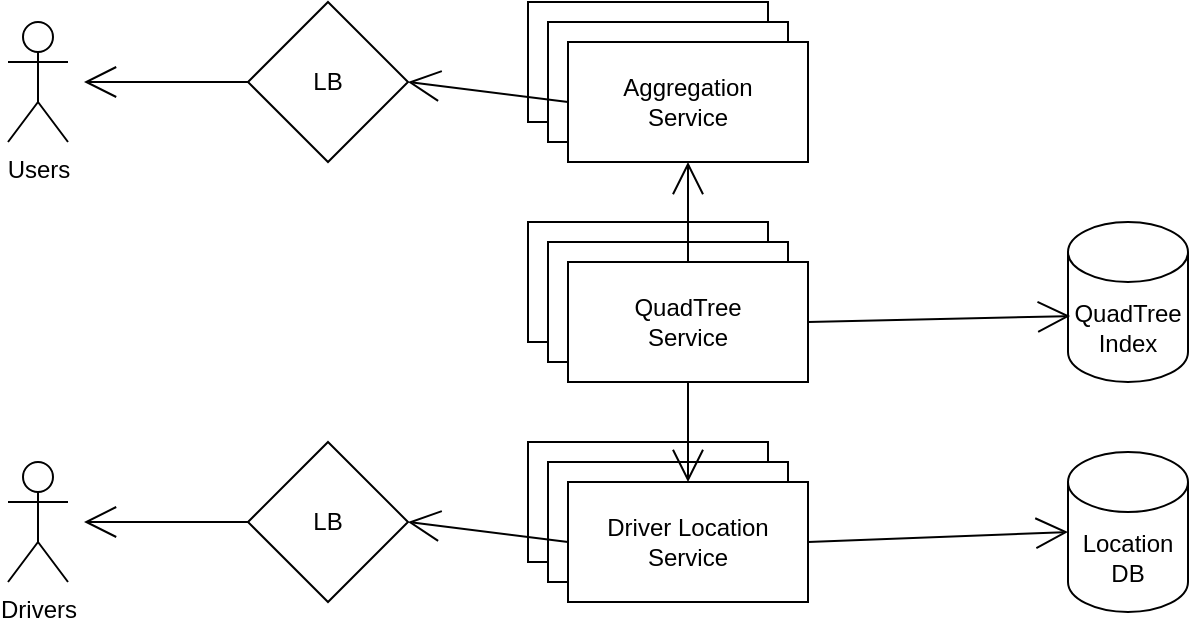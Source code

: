 <mxfile version="15.3.5" type="github">
  <diagram id="Qt3uoE0DWcE7c9tcOyd0" name="Page-1">
    <mxGraphModel dx="786" dy="514" grid="1" gridSize="10" guides="1" tooltips="1" connect="1" arrows="1" fold="1" page="1" pageScale="1" pageWidth="1100" pageHeight="850" math="0" shadow="0">
      <root>
        <mxCell id="0" />
        <mxCell id="1" parent="0" />
        <mxCell id="QFJzrtwfQx3YCAmN0TuH-2" value="Users" style="shape=umlActor;verticalLabelPosition=bottom;verticalAlign=top;html=1;outlineConnect=0;hachureGap=4;pointerEvents=0;" vertex="1" parent="1">
          <mxGeometry x="60" y="170" width="30" height="60" as="geometry" />
        </mxCell>
        <mxCell id="QFJzrtwfQx3YCAmN0TuH-4" value="Drivers" style="shape=umlActor;verticalLabelPosition=bottom;verticalAlign=top;html=1;outlineConnect=0;hachureGap=4;pointerEvents=0;" vertex="1" parent="1">
          <mxGeometry x="60" y="390" width="30" height="60" as="geometry" />
        </mxCell>
        <mxCell id="QFJzrtwfQx3YCAmN0TuH-7" value="" style="group" vertex="1" connectable="0" parent="1">
          <mxGeometry x="320" y="160" width="140" height="80" as="geometry" />
        </mxCell>
        <mxCell id="QFJzrtwfQx3YCAmN0TuH-1" value="Aggregation&lt;br&gt;Service" style="rounded=0;whiteSpace=wrap;html=1;hachureGap=4;pointerEvents=0;" vertex="1" parent="QFJzrtwfQx3YCAmN0TuH-7">
          <mxGeometry width="120" height="60" as="geometry" />
        </mxCell>
        <mxCell id="QFJzrtwfQx3YCAmN0TuH-5" value="Aggregation&lt;br&gt;Service" style="rounded=0;whiteSpace=wrap;html=1;hachureGap=4;pointerEvents=0;" vertex="1" parent="QFJzrtwfQx3YCAmN0TuH-7">
          <mxGeometry x="10" y="10" width="120" height="60" as="geometry" />
        </mxCell>
        <mxCell id="QFJzrtwfQx3YCAmN0TuH-6" value="Aggregation&lt;br&gt;Service" style="rounded=0;whiteSpace=wrap;html=1;hachureGap=4;pointerEvents=0;" vertex="1" parent="QFJzrtwfQx3YCAmN0TuH-7">
          <mxGeometry x="20" y="20" width="120" height="60" as="geometry" />
        </mxCell>
        <mxCell id="QFJzrtwfQx3YCAmN0TuH-21" style="edgeStyle=none;curved=1;rounded=0;orthogonalLoop=1;jettySize=auto;html=1;exitX=0;exitY=0.5;exitDx=0;exitDy=0;endArrow=open;startSize=14;endSize=14;sourcePerimeterSpacing=8;targetPerimeterSpacing=8;" edge="1" parent="1" source="QFJzrtwfQx3YCAmN0TuH-8" target="QFJzrtwfQx3YCAmN0TuH-2">
          <mxGeometry relative="1" as="geometry">
            <mxPoint x="100" y="200" as="targetPoint" />
          </mxGeometry>
        </mxCell>
        <mxCell id="QFJzrtwfQx3YCAmN0TuH-8" value="LB" style="rhombus;whiteSpace=wrap;html=1;hachureGap=4;pointerEvents=0;" vertex="1" parent="1">
          <mxGeometry x="180" y="160" width="80" height="80" as="geometry" />
        </mxCell>
        <mxCell id="QFJzrtwfQx3YCAmN0TuH-9" value="" style="group" vertex="1" connectable="0" parent="1">
          <mxGeometry x="320" y="270" width="140" height="80" as="geometry" />
        </mxCell>
        <mxCell id="QFJzrtwfQx3YCAmN0TuH-10" value="Aggregation&lt;br&gt;Service" style="rounded=0;whiteSpace=wrap;html=1;hachureGap=4;pointerEvents=0;" vertex="1" parent="QFJzrtwfQx3YCAmN0TuH-9">
          <mxGeometry width="120" height="60" as="geometry" />
        </mxCell>
        <mxCell id="QFJzrtwfQx3YCAmN0TuH-11" value="Aggregation&lt;br&gt;Service" style="rounded=0;whiteSpace=wrap;html=1;hachureGap=4;pointerEvents=0;" vertex="1" parent="QFJzrtwfQx3YCAmN0TuH-9">
          <mxGeometry x="10" y="10" width="120" height="60" as="geometry" />
        </mxCell>
        <mxCell id="QFJzrtwfQx3YCAmN0TuH-12" value="QuadTree&lt;br&gt;Service" style="rounded=0;whiteSpace=wrap;html=1;hachureGap=4;pointerEvents=0;" vertex="1" parent="QFJzrtwfQx3YCAmN0TuH-9">
          <mxGeometry x="20" y="20" width="120" height="60" as="geometry" />
        </mxCell>
        <mxCell id="QFJzrtwfQx3YCAmN0TuH-13" value="" style="group" vertex="1" connectable="0" parent="1">
          <mxGeometry x="320" y="380" width="140" height="80" as="geometry" />
        </mxCell>
        <mxCell id="QFJzrtwfQx3YCAmN0TuH-14" value="Aggregation&lt;br&gt;Service" style="rounded=0;whiteSpace=wrap;html=1;hachureGap=4;pointerEvents=0;" vertex="1" parent="QFJzrtwfQx3YCAmN0TuH-13">
          <mxGeometry width="120" height="60" as="geometry" />
        </mxCell>
        <mxCell id="QFJzrtwfQx3YCAmN0TuH-15" value="Aggregation&lt;br&gt;Service" style="rounded=0;whiteSpace=wrap;html=1;hachureGap=4;pointerEvents=0;" vertex="1" parent="QFJzrtwfQx3YCAmN0TuH-13">
          <mxGeometry x="10" y="10" width="120" height="60" as="geometry" />
        </mxCell>
        <mxCell id="QFJzrtwfQx3YCAmN0TuH-16" value="Driver Location&lt;br&gt;Service" style="rounded=0;whiteSpace=wrap;html=1;hachureGap=4;pointerEvents=0;" vertex="1" parent="QFJzrtwfQx3YCAmN0TuH-13">
          <mxGeometry x="20" y="20" width="120" height="60" as="geometry" />
        </mxCell>
        <mxCell id="QFJzrtwfQx3YCAmN0TuH-17" value="QuadTree&lt;br&gt;Index" style="shape=cylinder3;whiteSpace=wrap;html=1;boundedLbl=1;backgroundOutline=1;size=15;hachureGap=4;pointerEvents=0;" vertex="1" parent="1">
          <mxGeometry x="590" y="270" width="60" height="80" as="geometry" />
        </mxCell>
        <mxCell id="QFJzrtwfQx3YCAmN0TuH-18" style="edgeStyle=none;curved=1;rounded=0;orthogonalLoop=1;jettySize=auto;html=1;exitX=1;exitY=0.5;exitDx=0;exitDy=0;entryX=0.017;entryY=0.588;entryDx=0;entryDy=0;entryPerimeter=0;endArrow=open;startSize=14;endSize=14;sourcePerimeterSpacing=8;targetPerimeterSpacing=8;" edge="1" parent="1" source="QFJzrtwfQx3YCAmN0TuH-12" target="QFJzrtwfQx3YCAmN0TuH-17">
          <mxGeometry relative="1" as="geometry" />
        </mxCell>
        <mxCell id="QFJzrtwfQx3YCAmN0TuH-22" style="edgeStyle=none;curved=1;rounded=0;orthogonalLoop=1;jettySize=auto;html=1;exitX=0;exitY=0.5;exitDx=0;exitDy=0;endArrow=open;startSize=14;endSize=14;sourcePerimeterSpacing=8;targetPerimeterSpacing=8;" edge="1" parent="1" source="QFJzrtwfQx3YCAmN0TuH-19" target="QFJzrtwfQx3YCAmN0TuH-4">
          <mxGeometry relative="1" as="geometry" />
        </mxCell>
        <mxCell id="QFJzrtwfQx3YCAmN0TuH-19" value="LB" style="rhombus;whiteSpace=wrap;html=1;hachureGap=4;pointerEvents=0;" vertex="1" parent="1">
          <mxGeometry x="180" y="380" width="80" height="80" as="geometry" />
        </mxCell>
        <mxCell id="QFJzrtwfQx3YCAmN0TuH-23" style="edgeStyle=none;curved=1;rounded=0;orthogonalLoop=1;jettySize=auto;html=1;exitX=0;exitY=0.5;exitDx=0;exitDy=0;entryX=1;entryY=0.5;entryDx=0;entryDy=0;endArrow=open;startSize=14;endSize=14;sourcePerimeterSpacing=8;targetPerimeterSpacing=8;" edge="1" parent="1" source="QFJzrtwfQx3YCAmN0TuH-6" target="QFJzrtwfQx3YCAmN0TuH-8">
          <mxGeometry relative="1" as="geometry" />
        </mxCell>
        <mxCell id="QFJzrtwfQx3YCAmN0TuH-24" style="edgeStyle=none;curved=1;rounded=0;orthogonalLoop=1;jettySize=auto;html=1;exitX=0.5;exitY=0;exitDx=0;exitDy=0;endArrow=open;startSize=14;endSize=14;sourcePerimeterSpacing=8;targetPerimeterSpacing=8;" edge="1" parent="1" source="QFJzrtwfQx3YCAmN0TuH-12">
          <mxGeometry relative="1" as="geometry">
            <mxPoint x="400" y="240" as="targetPoint" />
          </mxGeometry>
        </mxCell>
        <mxCell id="QFJzrtwfQx3YCAmN0TuH-25" style="edgeStyle=none;curved=1;rounded=0;orthogonalLoop=1;jettySize=auto;html=1;exitX=0.5;exitY=1;exitDx=0;exitDy=0;endArrow=open;startSize=14;endSize=14;sourcePerimeterSpacing=8;targetPerimeterSpacing=8;" edge="1" parent="1" source="QFJzrtwfQx3YCAmN0TuH-12">
          <mxGeometry relative="1" as="geometry">
            <mxPoint x="400" y="400" as="targetPoint" />
          </mxGeometry>
        </mxCell>
        <mxCell id="QFJzrtwfQx3YCAmN0TuH-26" style="edgeStyle=none;curved=1;rounded=0;orthogonalLoop=1;jettySize=auto;html=1;exitX=0;exitY=0.5;exitDx=0;exitDy=0;entryX=1;entryY=0.5;entryDx=0;entryDy=0;endArrow=open;startSize=14;endSize=14;sourcePerimeterSpacing=8;targetPerimeterSpacing=8;" edge="1" parent="1" source="QFJzrtwfQx3YCAmN0TuH-16" target="QFJzrtwfQx3YCAmN0TuH-19">
          <mxGeometry relative="1" as="geometry" />
        </mxCell>
        <mxCell id="QFJzrtwfQx3YCAmN0TuH-27" value="Location&lt;br&gt;DB" style="shape=cylinder3;whiteSpace=wrap;html=1;boundedLbl=1;backgroundOutline=1;size=15;hachureGap=4;pointerEvents=0;" vertex="1" parent="1">
          <mxGeometry x="590" y="385" width="60" height="80" as="geometry" />
        </mxCell>
        <mxCell id="QFJzrtwfQx3YCAmN0TuH-28" style="edgeStyle=none;curved=1;rounded=0;orthogonalLoop=1;jettySize=auto;html=1;exitX=1;exitY=0.5;exitDx=0;exitDy=0;entryX=0;entryY=0.5;entryDx=0;entryDy=0;entryPerimeter=0;endArrow=open;startSize=14;endSize=14;sourcePerimeterSpacing=8;targetPerimeterSpacing=8;" edge="1" parent="1" source="QFJzrtwfQx3YCAmN0TuH-16" target="QFJzrtwfQx3YCAmN0TuH-27">
          <mxGeometry relative="1" as="geometry" />
        </mxCell>
      </root>
    </mxGraphModel>
  </diagram>
</mxfile>
